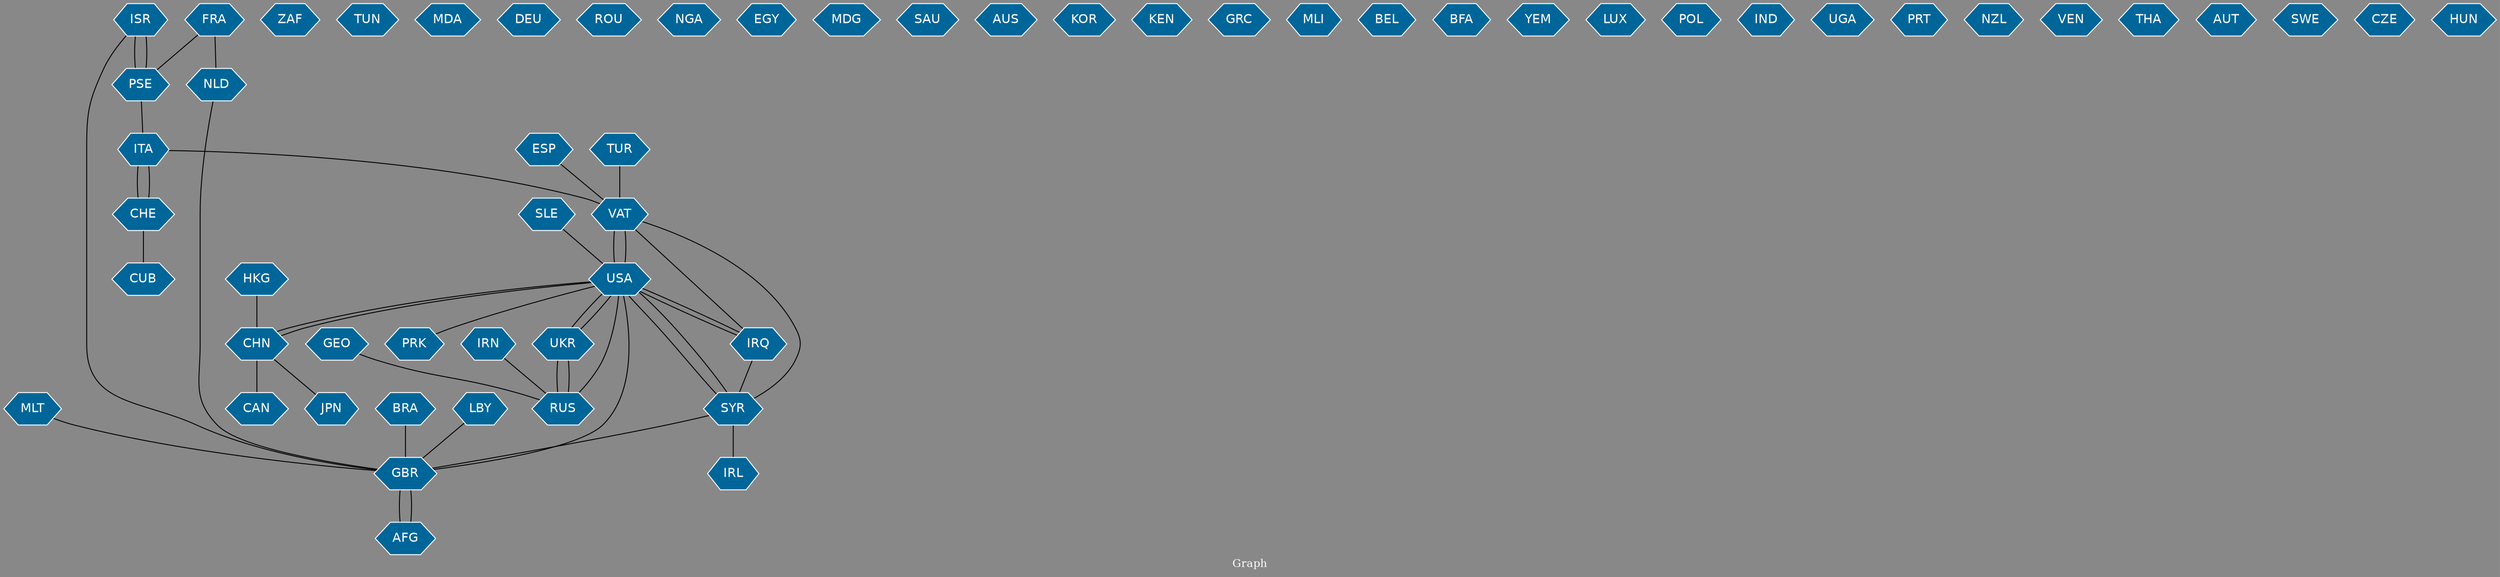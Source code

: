 // Countries together in item graph
graph {
	graph [bgcolor="#888888" fontcolor=white fontsize=12 label="Graph" outputorder=edgesfirst overlap=prism]
	node [color=white fillcolor="#006699" fontcolor=white fontname=Helvetica shape=hexagon style=filled]
	edge [arrowhead=open color=black fontcolor=white fontname=Courier fontsize=12]
		VAT [label=VAT]
		ISR [label=ISR]
		GBR [label=GBR]
		USA [label=USA]
		UKR [label=UKR]
		ITA [label=ITA]
		CHE [label=CHE]
		ZAF [label=ZAF]
		JPN [label=JPN]
		NLD [label=NLD]
		CUB [label=CUB]
		FRA [label=FRA]
		TUN [label=TUN]
		MDA [label=MDA]
		IRN [label=IRN]
		TUR [label=TUR]
		IRQ [label=IRQ]
		RUS [label=RUS]
		DEU [label=DEU]
		PRK [label=PRK]
		CHN [label=CHN]
		BRA [label=BRA]
		ROU [label=ROU]
		PSE [label=PSE]
		NGA [label=NGA]
		SYR [label=SYR]
		GEO [label=GEO]
		EGY [label=EGY]
		MDG [label=MDG]
		SAU [label=SAU]
		ESP [label=ESP]
		AUS [label=AUS]
		LBY [label=LBY]
		KOR [label=KOR]
		KEN [label=KEN]
		AFG [label=AFG]
		GRC [label=GRC]
		MLI [label=MLI]
		BEL [label=BEL]
		BFA [label=BFA]
		SLE [label=SLE]
		YEM [label=YEM]
		LUX [label=LUX]
		HKG [label=HKG]
		POL [label=POL]
		IND [label=IND]
		MLT [label=MLT]
		UGA [label=UGA]
		PRT [label=PRT]
		NZL [label=NZL]
		VEN [label=VEN]
		THA [label=THA]
		AUT [label=AUT]
		SWE [label=SWE]
		CAN [label=CAN]
		CZE [label=CZE]
		HUN [label=HUN]
		IRL [label=IRL]
			IRN -- RUS [weight=1]
			SYR -- USA [weight=1]
			ISR -- PSE [weight=3]
			UKR -- RUS [weight=4]
			FRA -- NLD [weight=1]
			SYR -- VAT [weight=1]
			NLD -- GBR [weight=1]
			USA -- VAT [weight=2]
			HKG -- CHN [weight=1]
			SYR -- IRL [weight=1]
			IRQ -- USA [weight=2]
			VAT -- USA [weight=1]
			BRA -- GBR [weight=1]
			SLE -- USA [weight=1]
			GBR -- AFG [weight=1]
			CHE -- ITA [weight=1]
			AFG -- GBR [weight=1]
			CHN -- CAN [weight=1]
			USA -- SYR [weight=1]
			ITA -- CHE [weight=2]
			USA -- IRQ [weight=1]
			TUR -- VAT [weight=3]
			ISR -- GBR [weight=1]
			CHN -- JPN [weight=1]
			ITA -- VAT [weight=1]
			RUS -- USA [weight=2]
			LBY -- GBR [weight=1]
			UKR -- USA [weight=1]
			RUS -- UKR [weight=6]
			IRQ -- SYR [weight=2]
			PSE -- ISR [weight=3]
			FRA -- PSE [weight=1]
			CHN -- USA [weight=1]
			USA -- CHN [weight=2]
			MLT -- GBR [weight=1]
			SYR -- GBR [weight=1]
			ESP -- VAT [weight=1]
			IRQ -- VAT [weight=1]
			GBR -- USA [weight=1]
			USA -- UKR [weight=1]
			USA -- PRK [weight=1]
			GEO -- RUS [weight=1]
			PSE -- ITA [weight=1]
			CHE -- CUB [weight=1]
}